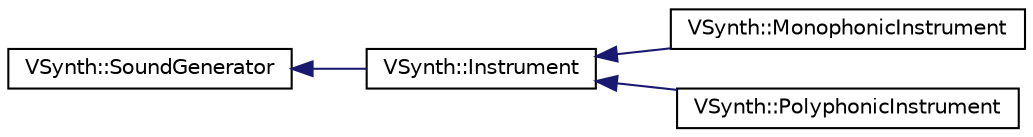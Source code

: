 digraph "Graphical Class Hierarchy"
{
 // LATEX_PDF_SIZE
  edge [fontname="Helvetica",fontsize="10",labelfontname="Helvetica",labelfontsize="10"];
  node [fontname="Helvetica",fontsize="10",shape=record];
  rankdir="LR";
  Node0 [label="VSynth::SoundGenerator",height=0.2,width=0.4,color="black", fillcolor="white", style="filled",URL="$classVSynth_1_1SoundGenerator.html",tooltip="Sound generator."];
  Node0 -> Node1 [dir="back",color="midnightblue",fontsize="10",style="solid",fontname="Helvetica"];
  Node1 [label="VSynth::Instrument",height=0.2,width=0.4,color="black", fillcolor="white", style="filled",URL="$classVSynth_1_1Instrument.html",tooltip="Device capable of playing multiple notes with an ADSR envelope."];
  Node1 -> Node2 [dir="back",color="midnightblue",fontsize="10",style="solid",fontname="Helvetica"];
  Node2 [label="VSynth::MonophonicInstrument",height=0.2,width=0.4,color="black", fillcolor="white", style="filled",URL="$classVSynth_1_1MonophonicInstrument.html",tooltip="Device capable of playing a single note at a time. A monophonic instrument is capable of playing only..."];
  Node1 -> Node3 [dir="back",color="midnightblue",fontsize="10",style="solid",fontname="Helvetica"];
  Node3 [label="VSynth::PolyphonicInstrument",height=0.2,width=0.4,color="black", fillcolor="white", style="filled",URL="$classVSynth_1_1PolyphonicInstrument.html",tooltip="Device capable of playing notes simultaneously A polyphonic instrument is capable of playing multiple..."];
}
